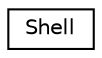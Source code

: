 digraph "Graphical Class Hierarchy"
{
 // LATEX_PDF_SIZE
  edge [fontname="Helvetica",fontsize="10",labelfontname="Helvetica",labelfontsize="10"];
  node [fontname="Helvetica",fontsize="10",shape=record];
  rankdir="LR";
  Node0 [label="Shell",height=0.2,width=0.4,color="black", fillcolor="white", style="filled",URL="$class_shell_1_1_shell.xhtml",tooltip=" "];
}
